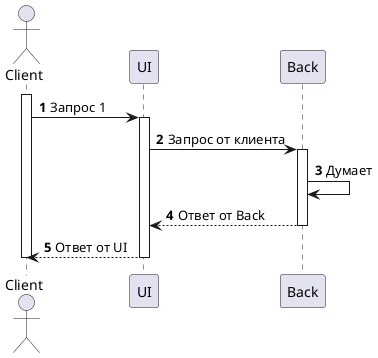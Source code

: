 @startuml test_name
    autonumber

    actor Client
    
    participant UI
    participant Back

    activate Client
        Client -> UI: Запрос 1

    activate UI
        UI -> Back: Запрос от клиента

    activate Back
        Back -> Back: Думает
        UI <-- Back: Ответ от Back

    deactivate Back
        Client <-- UI: Ответ от UI

    deactivate UI
    deactivate Client
@enduml